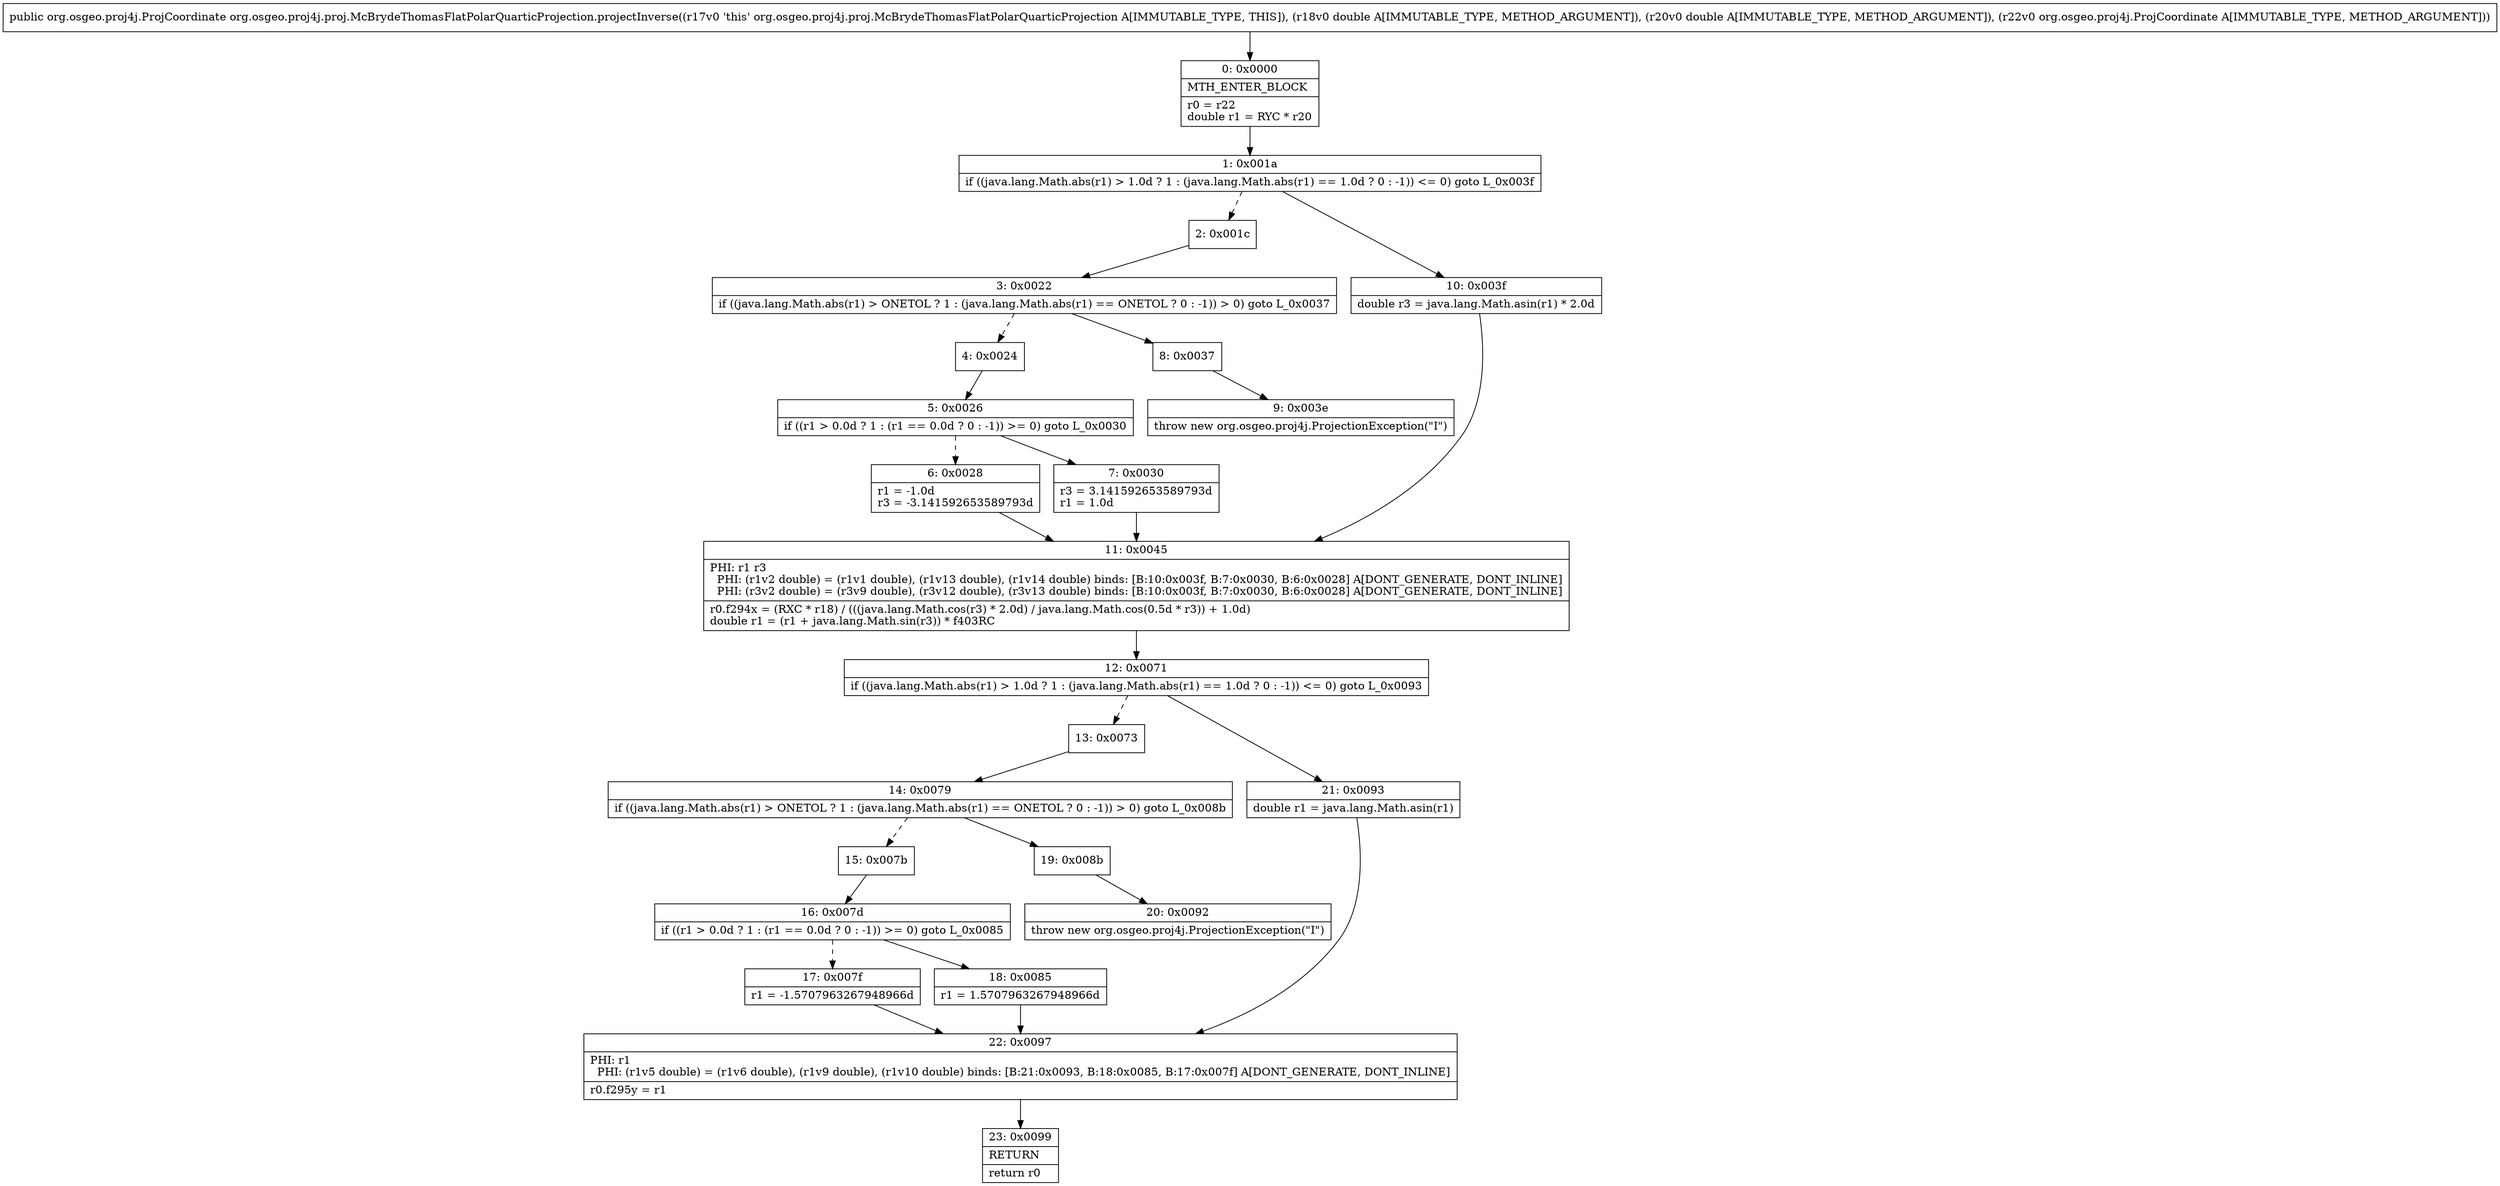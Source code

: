 digraph "CFG fororg.osgeo.proj4j.proj.McBrydeThomasFlatPolarQuarticProjection.projectInverse(DDLorg\/osgeo\/proj4j\/ProjCoordinate;)Lorg\/osgeo\/proj4j\/ProjCoordinate;" {
Node_0 [shape=record,label="{0\:\ 0x0000|MTH_ENTER_BLOCK\l|r0 = r22\ldouble r1 = RYC * r20\l}"];
Node_1 [shape=record,label="{1\:\ 0x001a|if ((java.lang.Math.abs(r1) \> 1.0d ? 1 : (java.lang.Math.abs(r1) == 1.0d ? 0 : \-1)) \<= 0) goto L_0x003f\l}"];
Node_2 [shape=record,label="{2\:\ 0x001c}"];
Node_3 [shape=record,label="{3\:\ 0x0022|if ((java.lang.Math.abs(r1) \> ONETOL ? 1 : (java.lang.Math.abs(r1) == ONETOL ? 0 : \-1)) \> 0) goto L_0x0037\l}"];
Node_4 [shape=record,label="{4\:\ 0x0024}"];
Node_5 [shape=record,label="{5\:\ 0x0026|if ((r1 \> 0.0d ? 1 : (r1 == 0.0d ? 0 : \-1)) \>= 0) goto L_0x0030\l}"];
Node_6 [shape=record,label="{6\:\ 0x0028|r1 = \-1.0d\lr3 = \-3.141592653589793d\l}"];
Node_7 [shape=record,label="{7\:\ 0x0030|r3 = 3.141592653589793d\lr1 = 1.0d\l}"];
Node_8 [shape=record,label="{8\:\ 0x0037}"];
Node_9 [shape=record,label="{9\:\ 0x003e|throw new org.osgeo.proj4j.ProjectionException(\"I\")\l}"];
Node_10 [shape=record,label="{10\:\ 0x003f|double r3 = java.lang.Math.asin(r1) * 2.0d\l}"];
Node_11 [shape=record,label="{11\:\ 0x0045|PHI: r1 r3 \l  PHI: (r1v2 double) = (r1v1 double), (r1v13 double), (r1v14 double) binds: [B:10:0x003f, B:7:0x0030, B:6:0x0028] A[DONT_GENERATE, DONT_INLINE]\l  PHI: (r3v2 double) = (r3v9 double), (r3v12 double), (r3v13 double) binds: [B:10:0x003f, B:7:0x0030, B:6:0x0028] A[DONT_GENERATE, DONT_INLINE]\l|r0.f294x = (RXC * r18) \/ (((java.lang.Math.cos(r3) * 2.0d) \/ java.lang.Math.cos(0.5d * r3)) + 1.0d)\ldouble r1 = (r1 + java.lang.Math.sin(r3)) * f403RC\l}"];
Node_12 [shape=record,label="{12\:\ 0x0071|if ((java.lang.Math.abs(r1) \> 1.0d ? 1 : (java.lang.Math.abs(r1) == 1.0d ? 0 : \-1)) \<= 0) goto L_0x0093\l}"];
Node_13 [shape=record,label="{13\:\ 0x0073}"];
Node_14 [shape=record,label="{14\:\ 0x0079|if ((java.lang.Math.abs(r1) \> ONETOL ? 1 : (java.lang.Math.abs(r1) == ONETOL ? 0 : \-1)) \> 0) goto L_0x008b\l}"];
Node_15 [shape=record,label="{15\:\ 0x007b}"];
Node_16 [shape=record,label="{16\:\ 0x007d|if ((r1 \> 0.0d ? 1 : (r1 == 0.0d ? 0 : \-1)) \>= 0) goto L_0x0085\l}"];
Node_17 [shape=record,label="{17\:\ 0x007f|r1 = \-1.5707963267948966d\l}"];
Node_18 [shape=record,label="{18\:\ 0x0085|r1 = 1.5707963267948966d\l}"];
Node_19 [shape=record,label="{19\:\ 0x008b}"];
Node_20 [shape=record,label="{20\:\ 0x0092|throw new org.osgeo.proj4j.ProjectionException(\"I\")\l}"];
Node_21 [shape=record,label="{21\:\ 0x0093|double r1 = java.lang.Math.asin(r1)\l}"];
Node_22 [shape=record,label="{22\:\ 0x0097|PHI: r1 \l  PHI: (r1v5 double) = (r1v6 double), (r1v9 double), (r1v10 double) binds: [B:21:0x0093, B:18:0x0085, B:17:0x007f] A[DONT_GENERATE, DONT_INLINE]\l|r0.f295y = r1\l}"];
Node_23 [shape=record,label="{23\:\ 0x0099|RETURN\l|return r0\l}"];
MethodNode[shape=record,label="{public org.osgeo.proj4j.ProjCoordinate org.osgeo.proj4j.proj.McBrydeThomasFlatPolarQuarticProjection.projectInverse((r17v0 'this' org.osgeo.proj4j.proj.McBrydeThomasFlatPolarQuarticProjection A[IMMUTABLE_TYPE, THIS]), (r18v0 double A[IMMUTABLE_TYPE, METHOD_ARGUMENT]), (r20v0 double A[IMMUTABLE_TYPE, METHOD_ARGUMENT]), (r22v0 org.osgeo.proj4j.ProjCoordinate A[IMMUTABLE_TYPE, METHOD_ARGUMENT])) }"];
MethodNode -> Node_0;
Node_0 -> Node_1;
Node_1 -> Node_2[style=dashed];
Node_1 -> Node_10;
Node_2 -> Node_3;
Node_3 -> Node_4[style=dashed];
Node_3 -> Node_8;
Node_4 -> Node_5;
Node_5 -> Node_6[style=dashed];
Node_5 -> Node_7;
Node_6 -> Node_11;
Node_7 -> Node_11;
Node_8 -> Node_9;
Node_10 -> Node_11;
Node_11 -> Node_12;
Node_12 -> Node_13[style=dashed];
Node_12 -> Node_21;
Node_13 -> Node_14;
Node_14 -> Node_15[style=dashed];
Node_14 -> Node_19;
Node_15 -> Node_16;
Node_16 -> Node_17[style=dashed];
Node_16 -> Node_18;
Node_17 -> Node_22;
Node_18 -> Node_22;
Node_19 -> Node_20;
Node_21 -> Node_22;
Node_22 -> Node_23;
}

